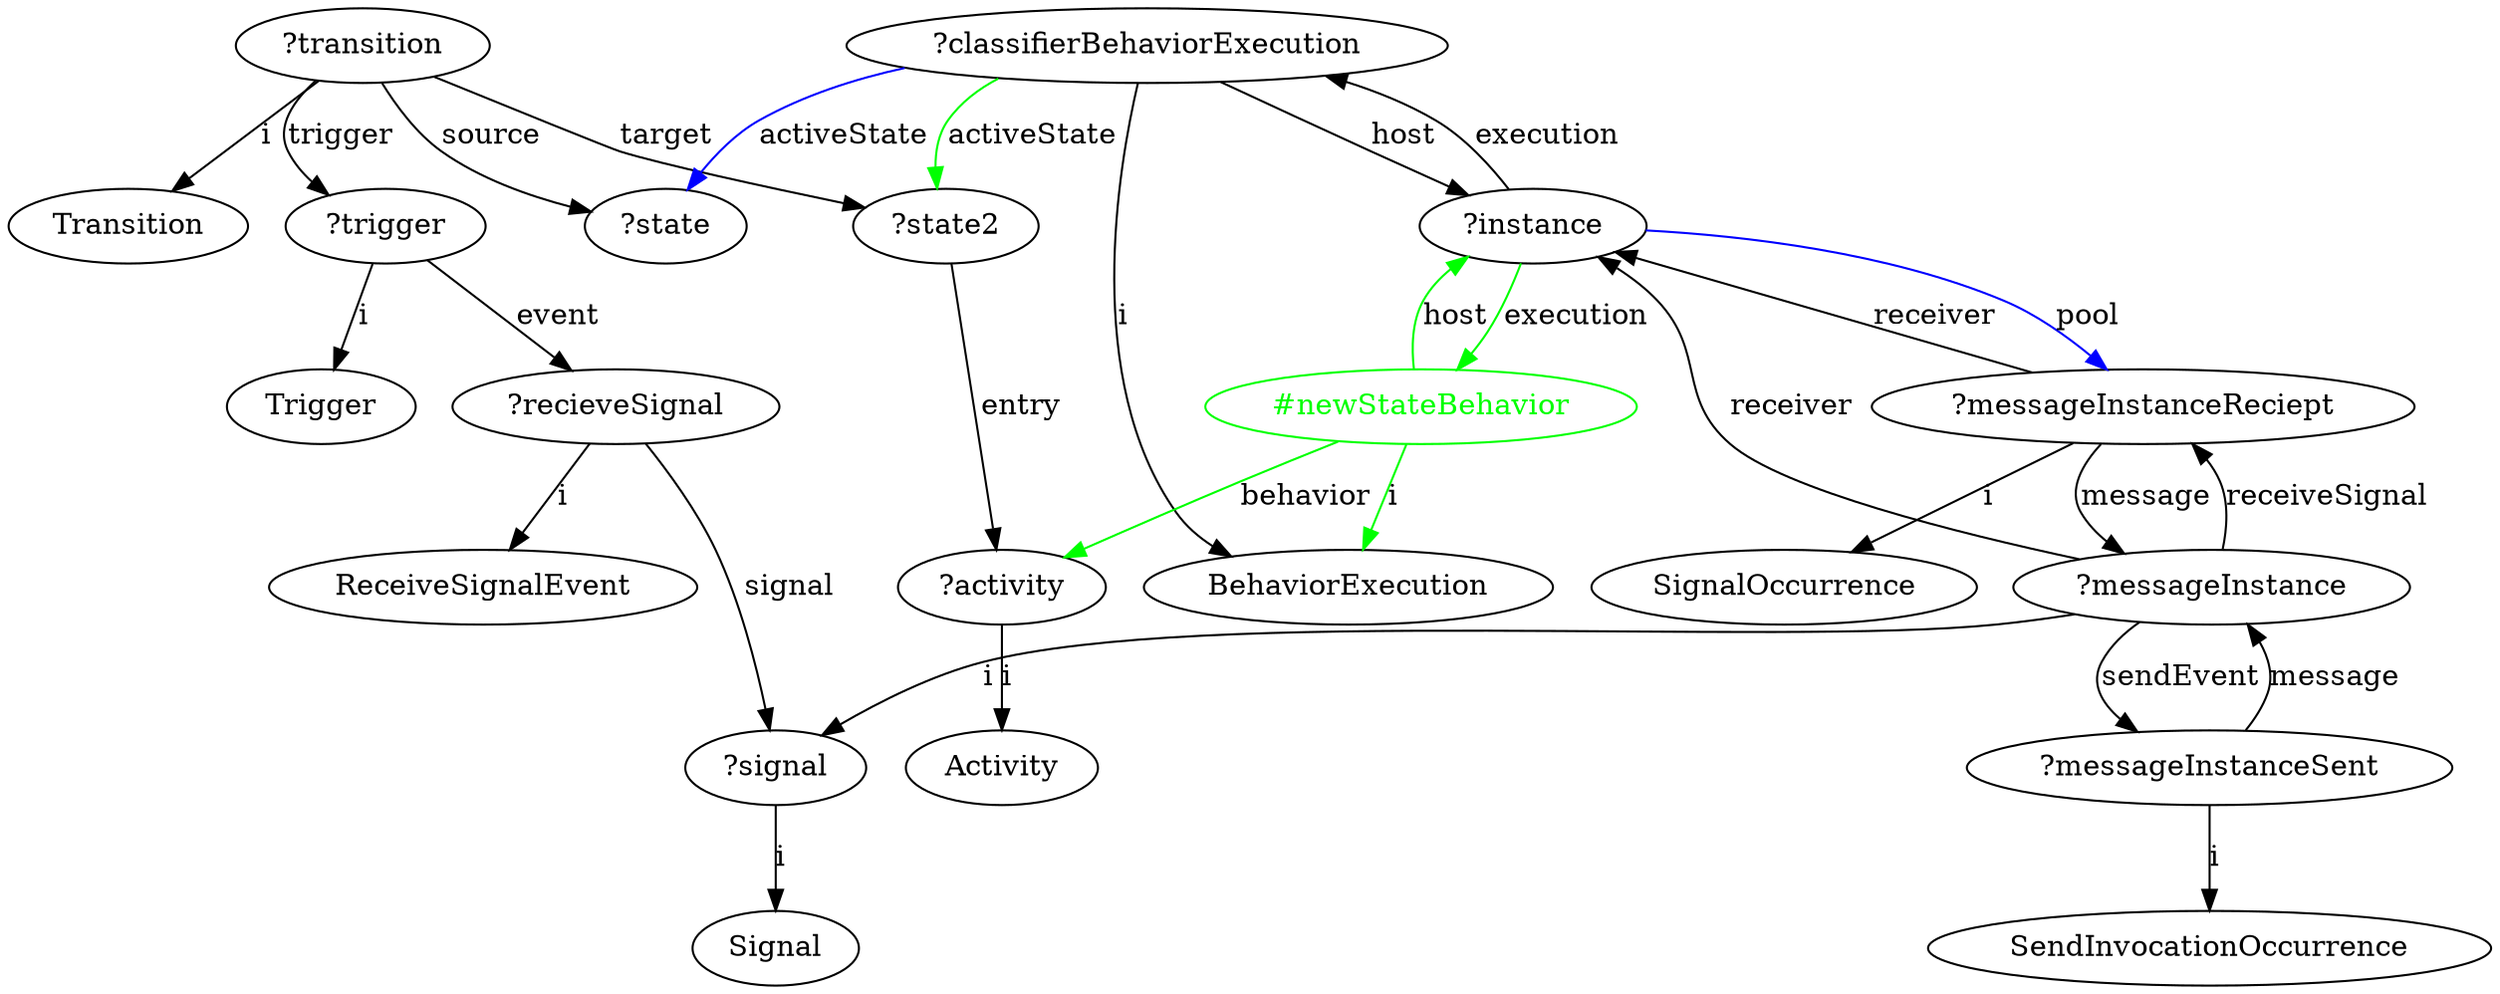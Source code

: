 digraph acceptEventAction_WithActivity_Main {
	"?signal" -> "Signal" [label="i"]
	"?recieveSignal" -> "?signal" [label="signal"]
	"?trigger" -> "?recieveSignal" [label="event"]
	"?recieveSignal" -> "ReceiveSignalEvent" [label="i"]
	"?trigger" -> "Trigger" [label="i"]
	"?transition" -> "Transition" [label="i"]
	"?transition" -> "?trigger" [label="trigger"]
	"?transition" -> "?state" [label="source"]
	"?transition" -> "?state2" [label="target"]
	"?classifierBehaviorExecution" -> "BehaviorExecution" [label="i"]
	"?classifierBehaviorExecution" -> "?instance" [label="host"]
	"?instance" -> "?classifierBehaviorExecution" [label="execution"]
	"?messageInstanceReciept" -> "?instance" [label="receiver"]
	"?messageInstanceReciept" -> "SignalOccurrence" [label="i"]
	"?messageInstance" -> "?instance" [label="receiver"]
	"?messageInstanceSent" -> "?messageInstance" [label="message"]
	"?messageInstance" -> "?messageInstanceSent" [label="sendEvent"]
	"?messageInstanceSent" -> "SendInvocationOccurrence" [label="i"]
	"?messageInstance" -> "?messageInstanceReciept" [label="receiveSignal"]
	"?messageInstance" -> "?signal" [label="i"]
	"?classifierBehaviorExecution" -> "?state2" [label="activeState", color="green"]
	"?messageInstanceReciept" -> "?messageInstance" [label="message"]
	"?activity" -> "Activity" [label="i"]
	"?state2" -> "?activity" [label="entry"]
	"#newStateBehavior" -> "?activity" [label="behavior", color="green"]
	"#newStateBehavior" [color="green", fontcolor="green"]
	"#newStateBehavior" -> "BehaviorExecution" [label="i", color="green"]
	"#newStateBehavior" [color="green", fontcolor="green"]
	"#newStateBehavior" -> "?instance" [label="host", color="green"]
	"#newStateBehavior" [color="green", fontcolor="green"]
	"?instance" -> "#newStateBehavior" [label="execution", color="green"]
	"#newStateBehavior" [color="green", fontcolor="green"]
	"?classifierBehaviorExecution" -> "?state" [label="activeState", color="blue"]
	"?instance" -> "?messageInstanceReciept" [label="pool", color="blue"]
}
